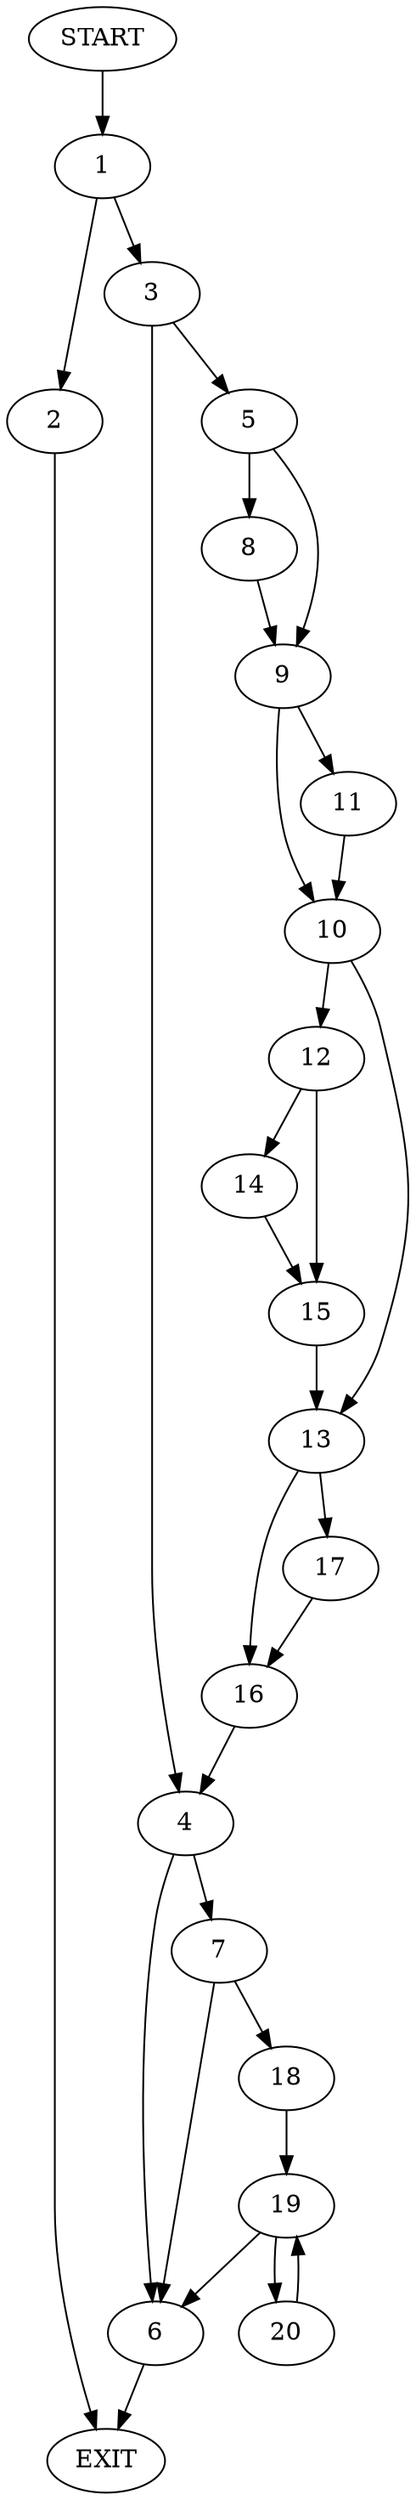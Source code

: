 digraph {
0 [label="START"]
21 [label="EXIT"]
0 -> 1
1 -> 2
1 -> 3
2 -> 21
3 -> 4
3 -> 5
4 -> 6
4 -> 7
5 -> 8
5 -> 9
9 -> 10
9 -> 11
8 -> 9
10 -> 12
10 -> 13
11 -> 10
12 -> 14
12 -> 15
13 -> 16
13 -> 17
14 -> 15
15 -> 13
17 -> 16
16 -> 4
6 -> 21
7 -> 6
7 -> 18
18 -> 19
19 -> 20
19 -> 6
20 -> 19
}
